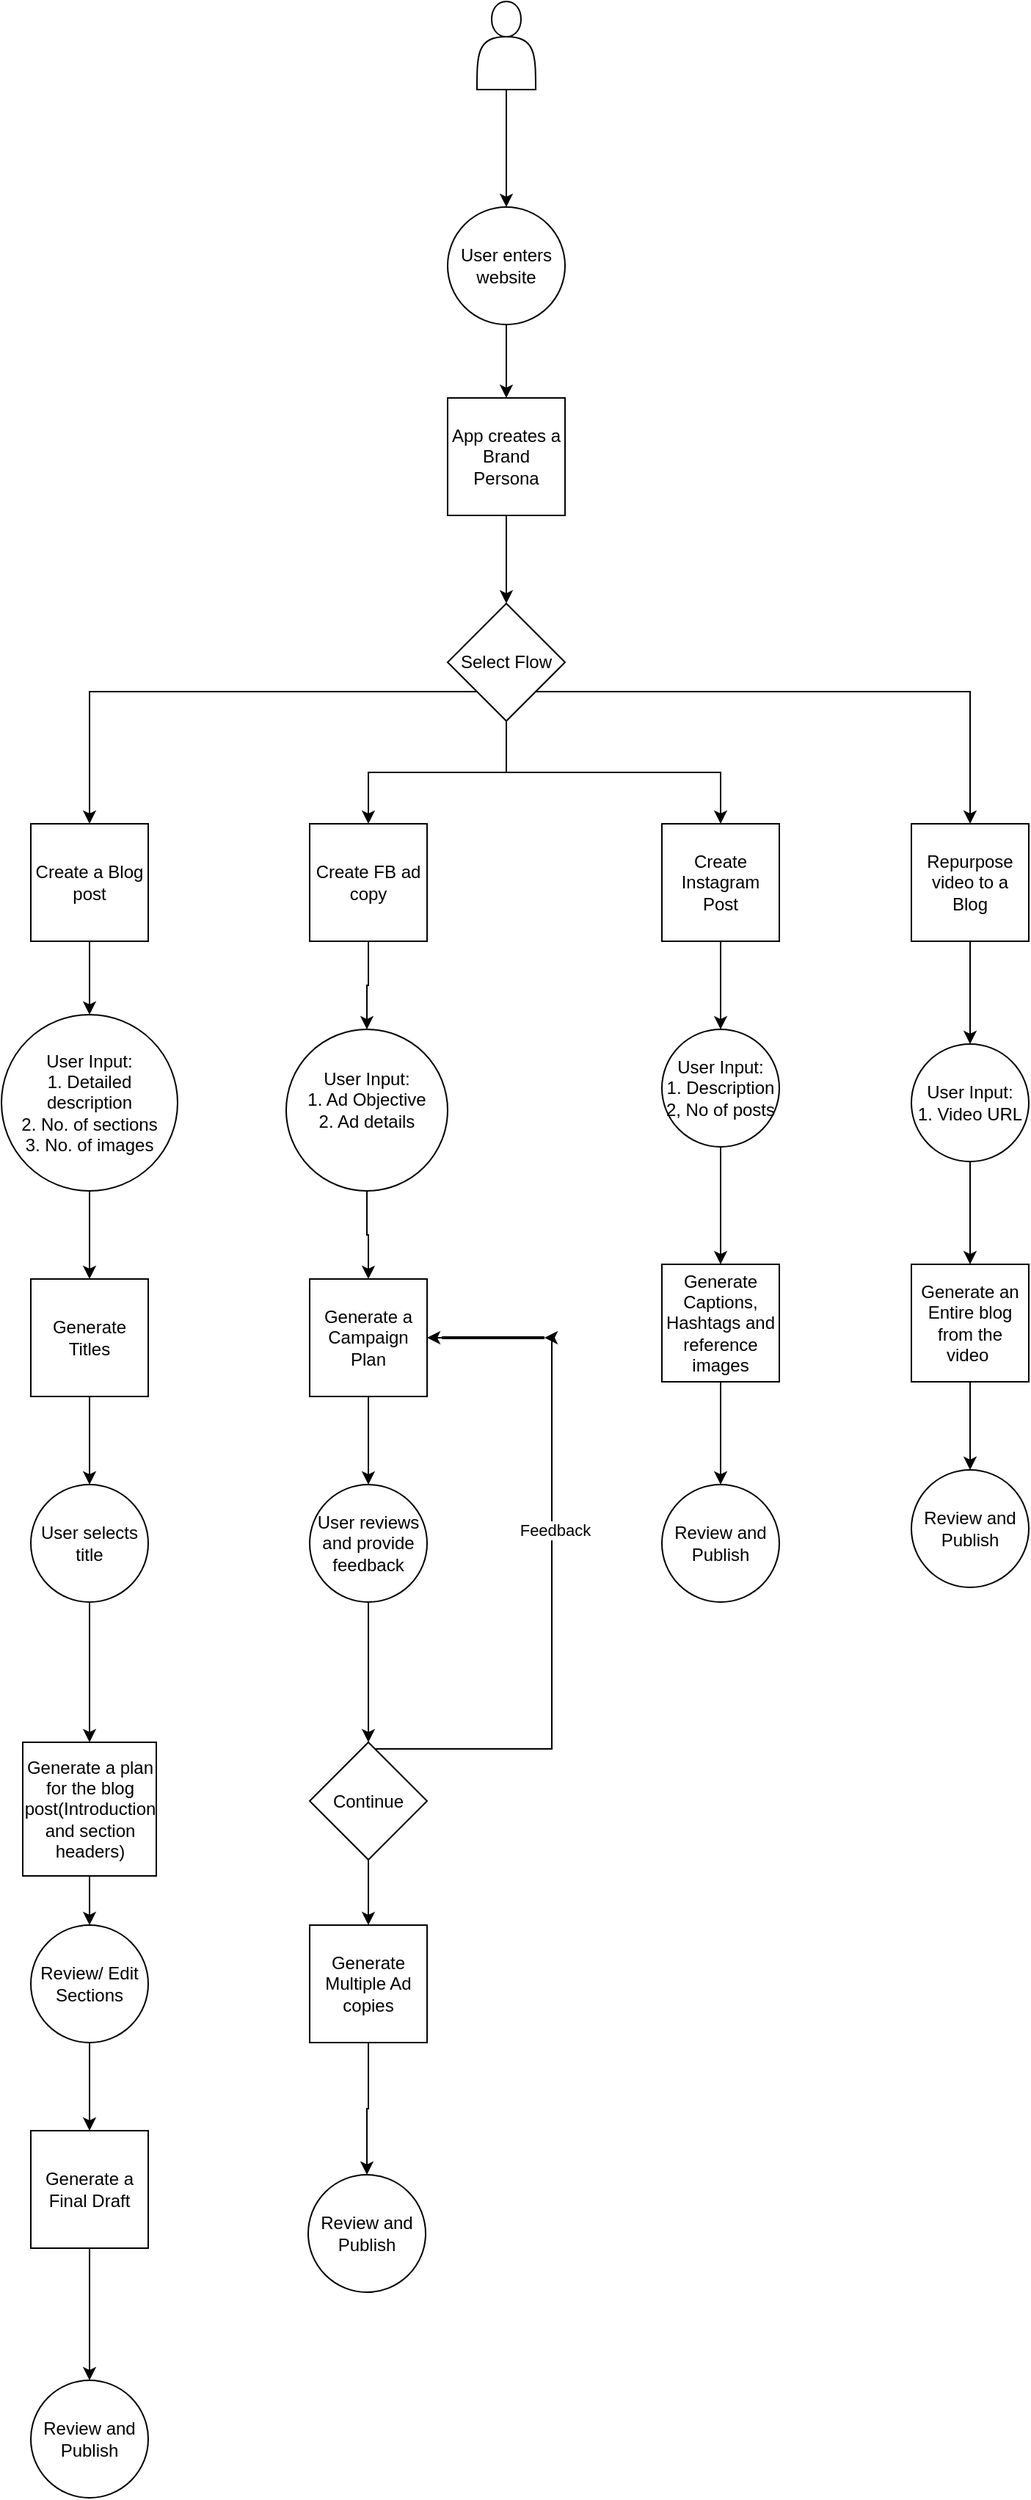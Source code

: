 <mxfile version="24.7.16" pages="2">
  <diagram id="reLVAbO24EioA88fOQOr" name="Page-4">
    <mxGraphModel dx="1050" dy="617" grid="1" gridSize="10" guides="1" tooltips="1" connect="1" arrows="1" fold="1" page="1" pageScale="1" pageWidth="827" pageHeight="1169" math="0" shadow="0">
      <root>
        <mxCell id="0" />
        <mxCell id="1" parent="0" />
        <mxCell id="F3rkX_zqcsE9n16zzerQ-65" style="edgeStyle=orthogonalEdgeStyle;rounded=0;orthogonalLoop=1;jettySize=auto;html=1;exitX=0.5;exitY=1;exitDx=0;exitDy=0;entryX=0.5;entryY=0;entryDx=0;entryDy=0;" edge="1" parent="1" source="F3rkX_zqcsE9n16zzerQ-1" target="F3rkX_zqcsE9n16zzerQ-2">
          <mxGeometry relative="1" as="geometry" />
        </mxCell>
        <mxCell id="F3rkX_zqcsE9n16zzerQ-1" value="" style="shape=actor;whiteSpace=wrap;html=1;" vertex="1" parent="1">
          <mxGeometry x="374" y="10" width="40" height="60" as="geometry" />
        </mxCell>
        <mxCell id="F3rkX_zqcsE9n16zzerQ-5" style="edgeStyle=orthogonalEdgeStyle;rounded=0;orthogonalLoop=1;jettySize=auto;html=1;exitX=0.5;exitY=1;exitDx=0;exitDy=0;entryX=0.5;entryY=0;entryDx=0;entryDy=0;" edge="1" parent="1" source="F3rkX_zqcsE9n16zzerQ-2" target="F3rkX_zqcsE9n16zzerQ-3">
          <mxGeometry relative="1" as="geometry" />
        </mxCell>
        <mxCell id="F3rkX_zqcsE9n16zzerQ-2" value="User enters website" style="ellipse;whiteSpace=wrap;html=1;aspect=fixed;" vertex="1" parent="1">
          <mxGeometry x="354" y="150" width="80" height="80" as="geometry" />
        </mxCell>
        <mxCell id="F3rkX_zqcsE9n16zzerQ-6" style="edgeStyle=orthogonalEdgeStyle;rounded=0;orthogonalLoop=1;jettySize=auto;html=1;exitX=0.5;exitY=1;exitDx=0;exitDy=0;entryX=0.5;entryY=0;entryDx=0;entryDy=0;" edge="1" parent="1" source="F3rkX_zqcsE9n16zzerQ-3" target="F3rkX_zqcsE9n16zzerQ-4">
          <mxGeometry relative="1" as="geometry" />
        </mxCell>
        <mxCell id="F3rkX_zqcsE9n16zzerQ-3" value="App creates a Brand Persona" style="whiteSpace=wrap;html=1;aspect=fixed;" vertex="1" parent="1">
          <mxGeometry x="354" y="280" width="80" height="80" as="geometry" />
        </mxCell>
        <mxCell id="F3rkX_zqcsE9n16zzerQ-7" style="edgeStyle=orthogonalEdgeStyle;rounded=0;orthogonalLoop=1;jettySize=auto;html=1;exitX=0;exitY=1;exitDx=0;exitDy=0;" edge="1" parent="1" source="F3rkX_zqcsE9n16zzerQ-4" target="F3rkX_zqcsE9n16zzerQ-8">
          <mxGeometry relative="1" as="geometry">
            <mxPoint x="130" y="550" as="targetPoint" />
          </mxGeometry>
        </mxCell>
        <mxCell id="F3rkX_zqcsE9n16zzerQ-10" style="edgeStyle=orthogonalEdgeStyle;rounded=0;orthogonalLoop=1;jettySize=auto;html=1;exitX=0.5;exitY=1;exitDx=0;exitDy=0;entryX=0.5;entryY=0;entryDx=0;entryDy=0;" edge="1" parent="1" source="F3rkX_zqcsE9n16zzerQ-4" target="F3rkX_zqcsE9n16zzerQ-9">
          <mxGeometry relative="1" as="geometry" />
        </mxCell>
        <mxCell id="F3rkX_zqcsE9n16zzerQ-12" style="edgeStyle=orthogonalEdgeStyle;rounded=0;orthogonalLoop=1;jettySize=auto;html=1;exitX=0.5;exitY=1;exitDx=0;exitDy=0;entryX=0.5;entryY=0;entryDx=0;entryDy=0;" edge="1" parent="1" source="F3rkX_zqcsE9n16zzerQ-4" target="F3rkX_zqcsE9n16zzerQ-11">
          <mxGeometry relative="1" as="geometry" />
        </mxCell>
        <mxCell id="F3rkX_zqcsE9n16zzerQ-14" style="edgeStyle=orthogonalEdgeStyle;rounded=0;orthogonalLoop=1;jettySize=auto;html=1;exitX=1;exitY=1;exitDx=0;exitDy=0;entryX=0.5;entryY=0;entryDx=0;entryDy=0;" edge="1" parent="1" source="F3rkX_zqcsE9n16zzerQ-4" target="F3rkX_zqcsE9n16zzerQ-13">
          <mxGeometry relative="1" as="geometry" />
        </mxCell>
        <mxCell id="F3rkX_zqcsE9n16zzerQ-4" value="Select Flow" style="rhombus;whiteSpace=wrap;html=1;" vertex="1" parent="1">
          <mxGeometry x="354" y="420" width="80" height="80" as="geometry" />
        </mxCell>
        <mxCell id="F3rkX_zqcsE9n16zzerQ-15" style="edgeStyle=orthogonalEdgeStyle;rounded=0;orthogonalLoop=1;jettySize=auto;html=1;exitX=0.5;exitY=1;exitDx=0;exitDy=0;" edge="1" parent="1" source="F3rkX_zqcsE9n16zzerQ-8" target="F3rkX_zqcsE9n16zzerQ-17">
          <mxGeometry relative="1" as="geometry">
            <mxPoint x="110" y="710" as="targetPoint" />
          </mxGeometry>
        </mxCell>
        <mxCell id="F3rkX_zqcsE9n16zzerQ-8" value="Create a Blog post" style="whiteSpace=wrap;html=1;aspect=fixed;" vertex="1" parent="1">
          <mxGeometry x="70" y="570" width="80" height="80" as="geometry" />
        </mxCell>
        <mxCell id="F3rkX_zqcsE9n16zzerQ-30" style="edgeStyle=orthogonalEdgeStyle;rounded=0;orthogonalLoop=1;jettySize=auto;html=1;" edge="1" parent="1" source="F3rkX_zqcsE9n16zzerQ-9" target="F3rkX_zqcsE9n16zzerQ-31">
          <mxGeometry relative="1" as="geometry">
            <mxPoint x="300" y="730" as="targetPoint" />
          </mxGeometry>
        </mxCell>
        <mxCell id="F3rkX_zqcsE9n16zzerQ-9" value="Create FB ad copy" style="whiteSpace=wrap;html=1;aspect=fixed;" vertex="1" parent="1">
          <mxGeometry x="260" y="570" width="80" height="80" as="geometry" />
        </mxCell>
        <mxCell id="F3rkX_zqcsE9n16zzerQ-51" style="edgeStyle=orthogonalEdgeStyle;rounded=0;orthogonalLoop=1;jettySize=auto;html=1;exitX=0.5;exitY=1;exitDx=0;exitDy=0;" edge="1" parent="1" source="F3rkX_zqcsE9n16zzerQ-11" target="F3rkX_zqcsE9n16zzerQ-52">
          <mxGeometry relative="1" as="geometry">
            <mxPoint x="540" y="750" as="targetPoint" />
          </mxGeometry>
        </mxCell>
        <mxCell id="F3rkX_zqcsE9n16zzerQ-11" value="Create Instagram Post" style="whiteSpace=wrap;html=1;aspect=fixed;" vertex="1" parent="1">
          <mxGeometry x="500" y="570" width="80" height="80" as="geometry" />
        </mxCell>
        <mxCell id="F3rkX_zqcsE9n16zzerQ-59" style="edgeStyle=orthogonalEdgeStyle;rounded=0;orthogonalLoop=1;jettySize=auto;html=1;" edge="1" parent="1" source="F3rkX_zqcsE9n16zzerQ-13" target="F3rkX_zqcsE9n16zzerQ-60">
          <mxGeometry relative="1" as="geometry">
            <mxPoint x="710" y="720" as="targetPoint" />
          </mxGeometry>
        </mxCell>
        <mxCell id="F3rkX_zqcsE9n16zzerQ-13" value="Repurpose video to a Blog" style="whiteSpace=wrap;html=1;aspect=fixed;" vertex="1" parent="1">
          <mxGeometry x="670" y="570" width="80" height="80" as="geometry" />
        </mxCell>
        <mxCell id="F3rkX_zqcsE9n16zzerQ-18" style="edgeStyle=orthogonalEdgeStyle;rounded=0;orthogonalLoop=1;jettySize=auto;html=1;" edge="1" parent="1" source="F3rkX_zqcsE9n16zzerQ-17" target="F3rkX_zqcsE9n16zzerQ-19">
          <mxGeometry relative="1" as="geometry">
            <mxPoint x="110" y="890" as="targetPoint" />
          </mxGeometry>
        </mxCell>
        <mxCell id="F3rkX_zqcsE9n16zzerQ-17" value="User Input:&lt;div&gt;1. Detailed description&lt;/div&gt;&lt;div&gt;2. No. of sections&lt;/div&gt;&lt;div&gt;3. No. of images&lt;/div&gt;" style="ellipse;whiteSpace=wrap;html=1;aspect=fixed;align=center;" vertex="1" parent="1">
          <mxGeometry x="50" y="700" width="120" height="120" as="geometry" />
        </mxCell>
        <mxCell id="F3rkX_zqcsE9n16zzerQ-21" style="edgeStyle=orthogonalEdgeStyle;rounded=0;orthogonalLoop=1;jettySize=auto;html=1;exitX=0.5;exitY=1;exitDx=0;exitDy=0;" edge="1" parent="1" source="F3rkX_zqcsE9n16zzerQ-19">
          <mxGeometry relative="1" as="geometry">
            <mxPoint x="110" y="1020" as="targetPoint" />
          </mxGeometry>
        </mxCell>
        <mxCell id="F3rkX_zqcsE9n16zzerQ-19" value="Generate Titles" style="whiteSpace=wrap;html=1;aspect=fixed;" vertex="1" parent="1">
          <mxGeometry x="70" y="880" width="80" height="80" as="geometry" />
        </mxCell>
        <mxCell id="F3rkX_zqcsE9n16zzerQ-23" style="edgeStyle=orthogonalEdgeStyle;rounded=0;orthogonalLoop=1;jettySize=auto;html=1;exitX=0.5;exitY=1;exitDx=0;exitDy=0;entryX=0.5;entryY=0;entryDx=0;entryDy=0;" edge="1" parent="1" source="F3rkX_zqcsE9n16zzerQ-20" target="F3rkX_zqcsE9n16zzerQ-22">
          <mxGeometry relative="1" as="geometry" />
        </mxCell>
        <mxCell id="F3rkX_zqcsE9n16zzerQ-20" value="User selects title" style="ellipse;whiteSpace=wrap;html=1;aspect=fixed;" vertex="1" parent="1">
          <mxGeometry x="70" y="1020" width="80" height="80" as="geometry" />
        </mxCell>
        <mxCell id="F3rkX_zqcsE9n16zzerQ-24" style="edgeStyle=orthogonalEdgeStyle;rounded=0;orthogonalLoop=1;jettySize=auto;html=1;" edge="1" parent="1" source="F3rkX_zqcsE9n16zzerQ-22" target="F3rkX_zqcsE9n16zzerQ-25">
          <mxGeometry relative="1" as="geometry">
            <mxPoint x="110" y="1320" as="targetPoint" />
          </mxGeometry>
        </mxCell>
        <mxCell id="F3rkX_zqcsE9n16zzerQ-22" value="Generate a plan for the blog post(Introduction and section headers)" style="whiteSpace=wrap;html=1;aspect=fixed;" vertex="1" parent="1">
          <mxGeometry x="64.5" y="1195.5" width="91" height="91" as="geometry" />
        </mxCell>
        <mxCell id="F3rkX_zqcsE9n16zzerQ-26" style="edgeStyle=orthogonalEdgeStyle;rounded=0;orthogonalLoop=1;jettySize=auto;html=1;" edge="1" parent="1" source="F3rkX_zqcsE9n16zzerQ-25" target="F3rkX_zqcsE9n16zzerQ-27">
          <mxGeometry relative="1" as="geometry">
            <mxPoint x="110" y="1480" as="targetPoint" />
          </mxGeometry>
        </mxCell>
        <mxCell id="F3rkX_zqcsE9n16zzerQ-25" value="Review/ Edit Sections" style="ellipse;whiteSpace=wrap;html=1;aspect=fixed;" vertex="1" parent="1">
          <mxGeometry x="70" y="1320" width="80" height="80" as="geometry" />
        </mxCell>
        <mxCell id="F3rkX_zqcsE9n16zzerQ-28" style="edgeStyle=orthogonalEdgeStyle;rounded=0;orthogonalLoop=1;jettySize=auto;html=1;" edge="1" parent="1" source="F3rkX_zqcsE9n16zzerQ-27" target="F3rkX_zqcsE9n16zzerQ-29">
          <mxGeometry relative="1" as="geometry">
            <mxPoint x="110" y="1610" as="targetPoint" />
          </mxGeometry>
        </mxCell>
        <mxCell id="F3rkX_zqcsE9n16zzerQ-27" value="Generate a Final Draft" style="whiteSpace=wrap;html=1;aspect=fixed;" vertex="1" parent="1">
          <mxGeometry x="70" y="1460" width="80" height="80" as="geometry" />
        </mxCell>
        <mxCell id="F3rkX_zqcsE9n16zzerQ-29" value="Review and Publish" style="ellipse;whiteSpace=wrap;html=1;aspect=fixed;" vertex="1" parent="1">
          <mxGeometry x="70" y="1630" width="80" height="80" as="geometry" />
        </mxCell>
        <mxCell id="F3rkX_zqcsE9n16zzerQ-32" style="edgeStyle=orthogonalEdgeStyle;rounded=0;orthogonalLoop=1;jettySize=auto;html=1;" edge="1" parent="1" source="F3rkX_zqcsE9n16zzerQ-31" target="F3rkX_zqcsE9n16zzerQ-33">
          <mxGeometry relative="1" as="geometry">
            <mxPoint x="300" y="900" as="targetPoint" />
          </mxGeometry>
        </mxCell>
        <mxCell id="F3rkX_zqcsE9n16zzerQ-31" value="User Input:&lt;div&gt;1. Ad Objective&lt;/div&gt;&lt;div&gt;2. Ad details&lt;/div&gt;&lt;div&gt;&lt;br&gt;&lt;/div&gt;" style="ellipse;whiteSpace=wrap;html=1;aspect=fixed;" vertex="1" parent="1">
          <mxGeometry x="244" y="710" width="110" height="110" as="geometry" />
        </mxCell>
        <mxCell id="F3rkX_zqcsE9n16zzerQ-34" style="edgeStyle=orthogonalEdgeStyle;rounded=0;orthogonalLoop=1;jettySize=auto;html=1;exitX=0.5;exitY=1;exitDx=0;exitDy=0;" edge="1" parent="1" source="F3rkX_zqcsE9n16zzerQ-33" target="F3rkX_zqcsE9n16zzerQ-35">
          <mxGeometry relative="1" as="geometry">
            <mxPoint x="300" y="1020" as="targetPoint" />
          </mxGeometry>
        </mxCell>
        <mxCell id="F3rkX_zqcsE9n16zzerQ-33" value="Generate a Campaign Plan" style="whiteSpace=wrap;html=1;aspect=fixed;" vertex="1" parent="1">
          <mxGeometry x="260" y="880" width="80" height="80" as="geometry" />
        </mxCell>
        <mxCell id="F3rkX_zqcsE9n16zzerQ-40" style="edgeStyle=orthogonalEdgeStyle;rounded=0;orthogonalLoop=1;jettySize=auto;html=1;exitX=0.5;exitY=1;exitDx=0;exitDy=0;" edge="1" parent="1" source="F3rkX_zqcsE9n16zzerQ-35" target="F3rkX_zqcsE9n16zzerQ-41">
          <mxGeometry relative="1" as="geometry">
            <mxPoint x="300" y="1130" as="targetPoint" />
          </mxGeometry>
        </mxCell>
        <mxCell id="F3rkX_zqcsE9n16zzerQ-35" value="User reviews and provide feedback" style="ellipse;whiteSpace=wrap;html=1;aspect=fixed;" vertex="1" parent="1">
          <mxGeometry x="260" y="1020" width="80" height="80" as="geometry" />
        </mxCell>
        <mxCell id="F3rkX_zqcsE9n16zzerQ-42" style="edgeStyle=orthogonalEdgeStyle;rounded=0;orthogonalLoop=1;jettySize=auto;html=1;" edge="1" parent="1" source="F3rkX_zqcsE9n16zzerQ-41" target="F3rkX_zqcsE9n16zzerQ-43">
          <mxGeometry relative="1" as="geometry">
            <mxPoint x="400" y="920" as="targetPoint" />
            <Array as="points">
              <mxPoint x="425" y="1200" />
            </Array>
          </mxGeometry>
        </mxCell>
        <mxCell id="F3rkX_zqcsE9n16zzerQ-45" value="Feedback" style="edgeLabel;html=1;align=center;verticalAlign=middle;resizable=0;points=[];" vertex="1" connectable="0" parent="F3rkX_zqcsE9n16zzerQ-42">
          <mxGeometry x="0.331" y="-2" relative="1" as="geometry">
            <mxPoint as="offset" />
          </mxGeometry>
        </mxCell>
        <mxCell id="F3rkX_zqcsE9n16zzerQ-46" style="edgeStyle=orthogonalEdgeStyle;rounded=0;orthogonalLoop=1;jettySize=auto;html=1;exitX=0.5;exitY=1;exitDx=0;exitDy=0;" edge="1" parent="1" source="F3rkX_zqcsE9n16zzerQ-41" target="F3rkX_zqcsE9n16zzerQ-47">
          <mxGeometry relative="1" as="geometry">
            <mxPoint x="300" y="1310" as="targetPoint" />
          </mxGeometry>
        </mxCell>
        <mxCell id="F3rkX_zqcsE9n16zzerQ-41" value="Continue" style="rhombus;whiteSpace=wrap;html=1;" vertex="1" parent="1">
          <mxGeometry x="260" y="1195.5" width="80" height="80" as="geometry" />
        </mxCell>
        <mxCell id="F3rkX_zqcsE9n16zzerQ-53" style="edgeStyle=orthogonalEdgeStyle;rounded=0;orthogonalLoop=1;jettySize=auto;html=1;exitX=0;exitY=0.5;exitDx=0;exitDy=0;exitPerimeter=0;entryX=1;entryY=0.5;entryDx=0;entryDy=0;" edge="1" parent="1" source="F3rkX_zqcsE9n16zzerQ-43" target="F3rkX_zqcsE9n16zzerQ-33">
          <mxGeometry relative="1" as="geometry" />
        </mxCell>
        <mxCell id="F3rkX_zqcsE9n16zzerQ-43" value="" style="line;strokeWidth=2;html=1;" vertex="1" parent="1">
          <mxGeometry x="350" y="915" width="70" height="10" as="geometry" />
        </mxCell>
        <mxCell id="F3rkX_zqcsE9n16zzerQ-48" style="edgeStyle=orthogonalEdgeStyle;rounded=0;orthogonalLoop=1;jettySize=auto;html=1;" edge="1" parent="1" source="F3rkX_zqcsE9n16zzerQ-47" target="F3rkX_zqcsE9n16zzerQ-49">
          <mxGeometry relative="1" as="geometry">
            <mxPoint x="300" y="1490" as="targetPoint" />
          </mxGeometry>
        </mxCell>
        <mxCell id="F3rkX_zqcsE9n16zzerQ-47" value="Generate Multiple Ad copies" style="whiteSpace=wrap;html=1;aspect=fixed;" vertex="1" parent="1">
          <mxGeometry x="260" y="1320" width="80" height="80" as="geometry" />
        </mxCell>
        <mxCell id="F3rkX_zqcsE9n16zzerQ-49" value="Review and Publish" style="ellipse;whiteSpace=wrap;html=1;aspect=fixed;" vertex="1" parent="1">
          <mxGeometry x="259" y="1490" width="80" height="80" as="geometry" />
        </mxCell>
        <mxCell id="F3rkX_zqcsE9n16zzerQ-55" style="edgeStyle=orthogonalEdgeStyle;rounded=0;orthogonalLoop=1;jettySize=auto;html=1;exitX=0.5;exitY=1;exitDx=0;exitDy=0;" edge="1" parent="1" source="F3rkX_zqcsE9n16zzerQ-52" target="F3rkX_zqcsE9n16zzerQ-56">
          <mxGeometry relative="1" as="geometry">
            <mxPoint x="540" y="880" as="targetPoint" />
          </mxGeometry>
        </mxCell>
        <mxCell id="F3rkX_zqcsE9n16zzerQ-52" value="User Input:&lt;div&gt;1. Description&lt;/div&gt;&lt;div&gt;2, No of posts&lt;/div&gt;" style="ellipse;whiteSpace=wrap;html=1;aspect=fixed;" vertex="1" parent="1">
          <mxGeometry x="500" y="710" width="80" height="80" as="geometry" />
        </mxCell>
        <mxCell id="F3rkX_zqcsE9n16zzerQ-57" style="edgeStyle=orthogonalEdgeStyle;rounded=0;orthogonalLoop=1;jettySize=auto;html=1;exitX=0.5;exitY=1;exitDx=0;exitDy=0;" edge="1" parent="1" source="F3rkX_zqcsE9n16zzerQ-56" target="F3rkX_zqcsE9n16zzerQ-58">
          <mxGeometry relative="1" as="geometry">
            <mxPoint x="540" y="1030" as="targetPoint" />
          </mxGeometry>
        </mxCell>
        <mxCell id="F3rkX_zqcsE9n16zzerQ-56" value="Generate Captions, Hashtags and reference images" style="whiteSpace=wrap;html=1;aspect=fixed;" vertex="1" parent="1">
          <mxGeometry x="500" y="870" width="80" height="80" as="geometry" />
        </mxCell>
        <mxCell id="F3rkX_zqcsE9n16zzerQ-58" value="Review and Publish" style="ellipse;whiteSpace=wrap;html=1;aspect=fixed;" vertex="1" parent="1">
          <mxGeometry x="500" y="1020" width="80" height="80" as="geometry" />
        </mxCell>
        <mxCell id="F3rkX_zqcsE9n16zzerQ-61" style="edgeStyle=orthogonalEdgeStyle;rounded=0;orthogonalLoop=1;jettySize=auto;html=1;" edge="1" parent="1" source="F3rkX_zqcsE9n16zzerQ-60" target="F3rkX_zqcsE9n16zzerQ-62">
          <mxGeometry relative="1" as="geometry">
            <mxPoint x="710" y="870" as="targetPoint" />
          </mxGeometry>
        </mxCell>
        <mxCell id="F3rkX_zqcsE9n16zzerQ-60" value="User Input:&lt;div&gt;1. Video URL&lt;/div&gt;" style="ellipse;whiteSpace=wrap;html=1;aspect=fixed;" vertex="1" parent="1">
          <mxGeometry x="670" y="720" width="80" height="80" as="geometry" />
        </mxCell>
        <mxCell id="F3rkX_zqcsE9n16zzerQ-63" style="edgeStyle=orthogonalEdgeStyle;rounded=0;orthogonalLoop=1;jettySize=auto;html=1;" edge="1" parent="1" source="F3rkX_zqcsE9n16zzerQ-62" target="F3rkX_zqcsE9n16zzerQ-64">
          <mxGeometry relative="1" as="geometry">
            <mxPoint x="710" y="1020" as="targetPoint" />
          </mxGeometry>
        </mxCell>
        <mxCell id="F3rkX_zqcsE9n16zzerQ-62" value="Generate an Entire blog from the video&amp;nbsp;" style="whiteSpace=wrap;html=1;aspect=fixed;" vertex="1" parent="1">
          <mxGeometry x="670" y="870" width="80" height="80" as="geometry" />
        </mxCell>
        <mxCell id="F3rkX_zqcsE9n16zzerQ-64" value="Review and Publish" style="ellipse;whiteSpace=wrap;html=1;aspect=fixed;" vertex="1" parent="1">
          <mxGeometry x="670" y="1010" width="80" height="80" as="geometry" />
        </mxCell>
      </root>
    </mxGraphModel>
  </diagram>
  <diagram id="YCKNPQNCDLIVGkNzfMIM" name="Page-2">
    <mxGraphModel dx="1050" dy="617" grid="1" gridSize="10" guides="1" tooltips="1" connect="1" arrows="1" fold="1" page="1" pageScale="1" pageWidth="827" pageHeight="1169" math="0" shadow="0">
      <root>
        <mxCell id="0" />
        <mxCell id="1" parent="0" />
        <mxCell id="Ki1eHyVIIGBOWD7qw0M5-6" style="edgeStyle=orthogonalEdgeStyle;rounded=0;orthogonalLoop=1;jettySize=auto;html=1;exitX=1;exitY=0.5;exitDx=0;exitDy=0;entryX=0;entryY=0.5;entryDx=0;entryDy=0;" edge="1" parent="1" source="Ki1eHyVIIGBOWD7qw0M5-1" target="Ki1eHyVIIGBOWD7qw0M5-2">
          <mxGeometry relative="1" as="geometry" />
        </mxCell>
        <mxCell id="Ki1eHyVIIGBOWD7qw0M5-36" value="User input" style="edgeLabel;html=1;align=center;verticalAlign=middle;resizable=0;points=[];" vertex="1" connectable="0" parent="Ki1eHyVIIGBOWD7qw0M5-6">
          <mxGeometry x="-0.257" y="1" relative="1" as="geometry">
            <mxPoint as="offset" />
          </mxGeometry>
        </mxCell>
        <mxCell id="Ki1eHyVIIGBOWD7qw0M5-1" value="Front end&lt;div&gt;Client&lt;/div&gt;&lt;div&gt;Next.js&lt;/div&gt;" style="whiteSpace=wrap;html=1;aspect=fixed;" vertex="1" parent="1">
          <mxGeometry x="10" y="210" width="80" height="80" as="geometry" />
        </mxCell>
        <mxCell id="Ki1eHyVIIGBOWD7qw0M5-7" style="edgeStyle=orthogonalEdgeStyle;rounded=0;orthogonalLoop=1;jettySize=auto;html=1;entryX=0;entryY=0.5;entryDx=0;entryDy=0;" edge="1" parent="1" source="Ki1eHyVIIGBOWD7qw0M5-2" target="Ki1eHyVIIGBOWD7qw0M5-3">
          <mxGeometry relative="1" as="geometry" />
        </mxCell>
        <mxCell id="Ki1eHyVIIGBOWD7qw0M5-37" value="Trigger workflow" style="edgeLabel;html=1;align=center;verticalAlign=middle;resizable=0;points=[];" vertex="1" connectable="0" parent="Ki1eHyVIIGBOWD7qw0M5-7">
          <mxGeometry x="-0.327" relative="1" as="geometry">
            <mxPoint x="13" as="offset" />
          </mxGeometry>
        </mxCell>
        <mxCell id="Ki1eHyVIIGBOWD7qw0M5-25" style="edgeStyle=orthogonalEdgeStyle;rounded=0;orthogonalLoop=1;jettySize=auto;html=1;exitX=0.5;exitY=0;exitDx=0;exitDy=0;" edge="1" parent="1" source="Ki1eHyVIIGBOWD7qw0M5-2" target="Ki1eHyVIIGBOWD7qw0M5-22">
          <mxGeometry relative="1" as="geometry" />
        </mxCell>
        <mxCell id="Ki1eHyVIIGBOWD7qw0M5-2" value="backend&lt;div&gt;(FastAPI, Python)&lt;/div&gt;&lt;div&gt;&lt;br&gt;&lt;/div&gt;" style="whiteSpace=wrap;html=1;aspect=fixed;" vertex="1" parent="1">
          <mxGeometry x="190" y="210" width="80" height="80" as="geometry" />
        </mxCell>
        <mxCell id="Ki1eHyVIIGBOWD7qw0M5-9" style="edgeStyle=orthogonalEdgeStyle;rounded=0;orthogonalLoop=1;jettySize=auto;html=1;exitX=0.25;exitY=1;exitDx=0;exitDy=0;entryX=0.5;entryY=0;entryDx=0;entryDy=0;" edge="1" parent="1" source="Ki1eHyVIIGBOWD7qw0M5-3" target="Ki1eHyVIIGBOWD7qw0M5-8">
          <mxGeometry relative="1" as="geometry" />
        </mxCell>
        <mxCell id="Ki1eHyVIIGBOWD7qw0M5-39" value="Task execution" style="edgeLabel;html=1;align=center;verticalAlign=middle;resizable=0;points=[];" vertex="1" connectable="0" parent="Ki1eHyVIIGBOWD7qw0M5-9">
          <mxGeometry x="0.094" y="1" relative="1" as="geometry">
            <mxPoint as="offset" />
          </mxGeometry>
        </mxCell>
        <mxCell id="Ki1eHyVIIGBOWD7qw0M5-11" style="edgeStyle=orthogonalEdgeStyle;rounded=0;orthogonalLoop=1;jettySize=auto;html=1;exitX=0.5;exitY=1;exitDx=0;exitDy=0;entryX=0.5;entryY=0;entryDx=0;entryDy=0;" edge="1" parent="1" source="Ki1eHyVIIGBOWD7qw0M5-3" target="Ki1eHyVIIGBOWD7qw0M5-10">
          <mxGeometry relative="1" as="geometry" />
        </mxCell>
        <mxCell id="Ki1eHyVIIGBOWD7qw0M5-40" value="Task execution" style="edgeLabel;html=1;align=center;verticalAlign=middle;resizable=0;points=[];" vertex="1" connectable="0" parent="Ki1eHyVIIGBOWD7qw0M5-11">
          <mxGeometry x="0.15" relative="1" as="geometry">
            <mxPoint as="offset" />
          </mxGeometry>
        </mxCell>
        <mxCell id="Ki1eHyVIIGBOWD7qw0M5-13" style="edgeStyle=orthogonalEdgeStyle;rounded=0;orthogonalLoop=1;jettySize=auto;html=1;exitX=0.75;exitY=1;exitDx=0;exitDy=0;" edge="1" parent="1" source="Ki1eHyVIIGBOWD7qw0M5-3" target="Ki1eHyVIIGBOWD7qw0M5-12">
          <mxGeometry relative="1" as="geometry" />
        </mxCell>
        <mxCell id="Ki1eHyVIIGBOWD7qw0M5-41" value="Task execution" style="edgeLabel;html=1;align=center;verticalAlign=middle;resizable=0;points=[];" vertex="1" connectable="0" parent="Ki1eHyVIIGBOWD7qw0M5-13">
          <mxGeometry x="0.471" y="-1" relative="1" as="geometry">
            <mxPoint as="offset" />
          </mxGeometry>
        </mxCell>
        <mxCell id="Ki1eHyVIIGBOWD7qw0M5-15" style="edgeStyle=orthogonalEdgeStyle;rounded=0;orthogonalLoop=1;jettySize=auto;html=1;exitX=0.865;exitY=1.01;exitDx=0;exitDy=0;exitPerimeter=0;" edge="1" parent="1" source="Ki1eHyVIIGBOWD7qw0M5-3" target="Ki1eHyVIIGBOWD7qw0M5-14">
          <mxGeometry relative="1" as="geometry">
            <Array as="points">
              <mxPoint x="449" y="370" />
              <mxPoint x="690" y="370" />
            </Array>
          </mxGeometry>
        </mxCell>
        <mxCell id="Ki1eHyVIIGBOWD7qw0M5-42" value="Task execution" style="edgeLabel;html=1;align=center;verticalAlign=middle;resizable=0;points=[];" vertex="1" connectable="0" parent="Ki1eHyVIIGBOWD7qw0M5-15">
          <mxGeometry x="0.641" y="-2" relative="1" as="geometry">
            <mxPoint as="offset" />
          </mxGeometry>
        </mxCell>
        <mxCell id="Ki1eHyVIIGBOWD7qw0M5-24" style="edgeStyle=orthogonalEdgeStyle;rounded=0;orthogonalLoop=1;jettySize=auto;html=1;exitX=0.5;exitY=0;exitDx=0;exitDy=0;" edge="1" parent="1" source="Ki1eHyVIIGBOWD7qw0M5-3" target="Ki1eHyVIIGBOWD7qw0M5-23">
          <mxGeometry relative="1" as="geometry" />
        </mxCell>
        <mxCell id="Ki1eHyVIIGBOWD7qw0M5-38" value="Save workflow states" style="edgeLabel;html=1;align=center;verticalAlign=middle;resizable=0;points=[];" vertex="1" connectable="0" parent="Ki1eHyVIIGBOWD7qw0M5-24">
          <mxGeometry x="0.179" y="1" relative="1" as="geometry">
            <mxPoint as="offset" />
          </mxGeometry>
        </mxCell>
        <mxCell id="Ki1eHyVIIGBOWD7qw0M5-3" value="Workflow Engine&lt;div&gt;(Python)&lt;/div&gt;" style="whiteSpace=wrap;html=1;aspect=fixed;" vertex="1" parent="1">
          <mxGeometry x="380" y="210" width="80" height="80" as="geometry" />
        </mxCell>
        <mxCell id="Ki1eHyVIIGBOWD7qw0M5-8" value="Blog generator&lt;div&gt;Agent&lt;/div&gt;&lt;div&gt;(Langgraph)&lt;/div&gt;" style="whiteSpace=wrap;html=1;aspect=fixed;" vertex="1" parent="1">
          <mxGeometry x="240" y="490" width="80" height="80" as="geometry" />
        </mxCell>
        <mxCell id="Ki1eHyVIIGBOWD7qw0M5-10" value="FB Ad Text &amp;amp; Image Generator Agent&lt;div&gt;(Langgraph)&lt;/div&gt;" style="whiteSpace=wrap;html=1;aspect=fixed;" vertex="1" parent="1">
          <mxGeometry x="380" y="490" width="80" height="80" as="geometry" />
        </mxCell>
        <mxCell id="Ki1eHyVIIGBOWD7qw0M5-12" value="Instagram Post&lt;div&gt;Generator Agent(text+image)&lt;/div&gt;&lt;div&gt;(Langraph)&lt;/div&gt;" style="whiteSpace=wrap;html=1;aspect=fixed;" vertex="1" parent="1">
          <mxGeometry x="510" y="490" width="80" height="80" as="geometry" />
        </mxCell>
        <mxCell id="Ki1eHyVIIGBOWD7qw0M5-14" value="Repurpose Video to Blog Agent&lt;div&gt;(Langgraph)&lt;/div&gt;" style="whiteSpace=wrap;html=1;aspect=fixed;" vertex="1" parent="1">
          <mxGeometry x="650" y="490" width="80" height="80" as="geometry" />
        </mxCell>
        <mxCell id="Ki1eHyVIIGBOWD7qw0M5-22" value="Firebase Firestore" style="shape=cylinder3;whiteSpace=wrap;html=1;boundedLbl=1;backgroundOutline=1;size=15;" vertex="1" parent="1">
          <mxGeometry x="190" y="50" width="60" height="80" as="geometry" />
        </mxCell>
        <mxCell id="Ki1eHyVIIGBOWD7qw0M5-23" value="workflow state DB&lt;div&gt;(Sqlite)&lt;/div&gt;" style="shape=cylinder3;whiteSpace=wrap;html=1;boundedLbl=1;backgroundOutline=1;size=15;" vertex="1" parent="1">
          <mxGeometry x="500" y="50" width="60" height="80" as="geometry" />
        </mxCell>
        <mxCell id="Ki1eHyVIIGBOWD7qw0M5-26" value="Langsmith&lt;div&gt;For Monitoring agent steps&lt;/div&gt;" style="rounded=1;whiteSpace=wrap;html=1;" vertex="1" parent="1">
          <mxGeometry x="220" y="660" width="530" height="60" as="geometry" />
        </mxCell>
        <mxCell id="Ki1eHyVIIGBOWD7qw0M5-27" style="edgeStyle=orthogonalEdgeStyle;rounded=0;orthogonalLoop=1;jettySize=auto;html=1;exitX=0.5;exitY=1;exitDx=0;exitDy=0;entryX=0.112;entryY=-0.02;entryDx=0;entryDy=0;entryPerimeter=0;" edge="1" parent="1" source="Ki1eHyVIIGBOWD7qw0M5-8" target="Ki1eHyVIIGBOWD7qw0M5-26">
          <mxGeometry relative="1" as="geometry" />
        </mxCell>
        <mxCell id="Ki1eHyVIIGBOWD7qw0M5-32" value="Send monitoring data" style="edgeLabel;html=1;align=center;verticalAlign=middle;resizable=0;points=[];" vertex="1" connectable="0" parent="Ki1eHyVIIGBOWD7qw0M5-27">
          <mxGeometry x="-0.168" y="2" relative="1" as="geometry">
            <mxPoint as="offset" />
          </mxGeometry>
        </mxCell>
        <mxCell id="Ki1eHyVIIGBOWD7qw0M5-28" style="edgeStyle=orthogonalEdgeStyle;rounded=0;orthogonalLoop=1;jettySize=auto;html=1;exitX=0.5;exitY=1;exitDx=0;exitDy=0;entryX=0.377;entryY=0.033;entryDx=0;entryDy=0;entryPerimeter=0;" edge="1" parent="1" source="Ki1eHyVIIGBOWD7qw0M5-10" target="Ki1eHyVIIGBOWD7qw0M5-26">
          <mxGeometry relative="1" as="geometry" />
        </mxCell>
        <mxCell id="Ki1eHyVIIGBOWD7qw0M5-33" value="Send monitoring data" style="edgeLabel;html=1;align=center;verticalAlign=middle;resizable=0;points=[];" vertex="1" connectable="0" parent="Ki1eHyVIIGBOWD7qw0M5-28">
          <mxGeometry x="-0.171" y="-2" relative="1" as="geometry">
            <mxPoint y="-1" as="offset" />
          </mxGeometry>
        </mxCell>
        <mxCell id="Ki1eHyVIIGBOWD7qw0M5-30" style="edgeStyle=orthogonalEdgeStyle;rounded=0;orthogonalLoop=1;jettySize=auto;html=1;exitX=0.5;exitY=1;exitDx=0;exitDy=0;entryX=0.623;entryY=0.007;entryDx=0;entryDy=0;entryPerimeter=0;" edge="1" parent="1" source="Ki1eHyVIIGBOWD7qw0M5-12" target="Ki1eHyVIIGBOWD7qw0M5-26">
          <mxGeometry relative="1" as="geometry" />
        </mxCell>
        <mxCell id="Ki1eHyVIIGBOWD7qw0M5-34" value="Send monitoring data" style="edgeLabel;html=1;align=center;verticalAlign=middle;resizable=0;points=[];" vertex="1" connectable="0" parent="Ki1eHyVIIGBOWD7qw0M5-30">
          <mxGeometry x="-0.267" y="1" relative="1" as="geometry">
            <mxPoint as="offset" />
          </mxGeometry>
        </mxCell>
        <mxCell id="Ki1eHyVIIGBOWD7qw0M5-31" style="edgeStyle=orthogonalEdgeStyle;rounded=0;orthogonalLoop=1;jettySize=auto;html=1;exitX=0.5;exitY=1;exitDx=0;exitDy=0;entryX=0.885;entryY=0.007;entryDx=0;entryDy=0;entryPerimeter=0;" edge="1" parent="1" source="Ki1eHyVIIGBOWD7qw0M5-14" target="Ki1eHyVIIGBOWD7qw0M5-26">
          <mxGeometry relative="1" as="geometry" />
        </mxCell>
        <mxCell id="Ki1eHyVIIGBOWD7qw0M5-35" value="Send monitoring data" style="edgeLabel;html=1;align=center;verticalAlign=middle;resizable=0;points=[];" vertex="1" connectable="0" parent="Ki1eHyVIIGBOWD7qw0M5-31">
          <mxGeometry x="-0.295" y="-2" relative="1" as="geometry">
            <mxPoint as="offset" />
          </mxGeometry>
        </mxCell>
        <mxCell id="Ki1eHyVIIGBOWD7qw0M5-44" value="Rest API" style="text;html=1;align=center;verticalAlign=middle;whiteSpace=wrap;rounded=0;" vertex="1" parent="1">
          <mxGeometry x="100" y="260" width="60" height="30" as="geometry" />
        </mxCell>
      </root>
    </mxGraphModel>
  </diagram>
</mxfile>
